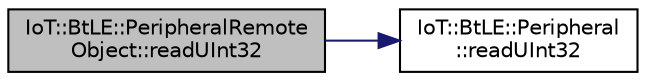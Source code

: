 digraph "IoT::BtLE::PeripheralRemoteObject::readUInt32"
{
 // LATEX_PDF_SIZE
  edge [fontname="Helvetica",fontsize="10",labelfontname="Helvetica",labelfontsize="10"];
  node [fontname="Helvetica",fontsize="10",shape=record];
  rankdir="LR";
  Node1 [label="IoT::BtLE::PeripheralRemote\lObject::readUInt32",height=0.2,width=0.4,color="black", fillcolor="grey75", style="filled", fontcolor="black",tooltip="Reads an unsigned 16-bit integer value from the given value handle."];
  Node1 -> Node2 [color="midnightblue",fontsize="10",style="solid",fontname="Helvetica"];
  Node2 [label="IoT::BtLE::Peripheral\l::readUInt32",height=0.2,width=0.4,color="black", fillcolor="white", style="filled",URL="$classIoT_1_1BtLE_1_1Peripheral.html#ade640fc121e710b7f41f0f89ae3f7bc0",tooltip="Reads a signed 16-bit integer value from the given value handle."];
}
